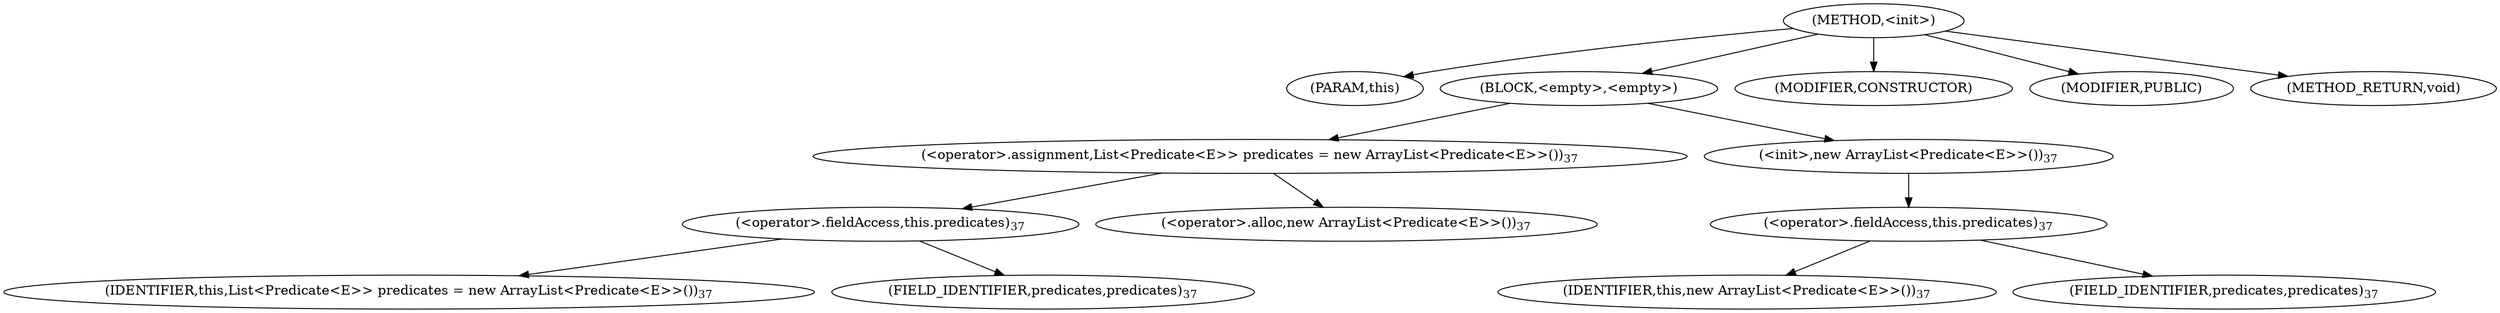 digraph "&lt;init&gt;" {  
"216" [label = <(METHOD,&lt;init&gt;)> ]
"217" [label = <(PARAM,this)> ]
"218" [label = <(BLOCK,&lt;empty&gt;,&lt;empty&gt;)> ]
"219" [label = <(&lt;operator&gt;.assignment,List&lt;Predicate&lt;E&gt;&gt; predicates = new ArrayList&lt;Predicate&lt;E&gt;&gt;())<SUB>37</SUB>> ]
"220" [label = <(&lt;operator&gt;.fieldAccess,this.predicates)<SUB>37</SUB>> ]
"221" [label = <(IDENTIFIER,this,List&lt;Predicate&lt;E&gt;&gt; predicates = new ArrayList&lt;Predicate&lt;E&gt;&gt;())<SUB>37</SUB>> ]
"222" [label = <(FIELD_IDENTIFIER,predicates,predicates)<SUB>37</SUB>> ]
"223" [label = <(&lt;operator&gt;.alloc,new ArrayList&lt;Predicate&lt;E&gt;&gt;())<SUB>37</SUB>> ]
"224" [label = <(&lt;init&gt;,new ArrayList&lt;Predicate&lt;E&gt;&gt;())<SUB>37</SUB>> ]
"225" [label = <(&lt;operator&gt;.fieldAccess,this.predicates)<SUB>37</SUB>> ]
"226" [label = <(IDENTIFIER,this,new ArrayList&lt;Predicate&lt;E&gt;&gt;())<SUB>37</SUB>> ]
"227" [label = <(FIELD_IDENTIFIER,predicates,predicates)<SUB>37</SUB>> ]
"228" [label = <(MODIFIER,CONSTRUCTOR)> ]
"229" [label = <(MODIFIER,PUBLIC)> ]
"230" [label = <(METHOD_RETURN,void)> ]
  "216" -> "217" 
  "216" -> "218" 
  "216" -> "228" 
  "216" -> "229" 
  "216" -> "230" 
  "218" -> "219" 
  "218" -> "224" 
  "219" -> "220" 
  "219" -> "223" 
  "220" -> "221" 
  "220" -> "222" 
  "224" -> "225" 
  "225" -> "226" 
  "225" -> "227" 
}
